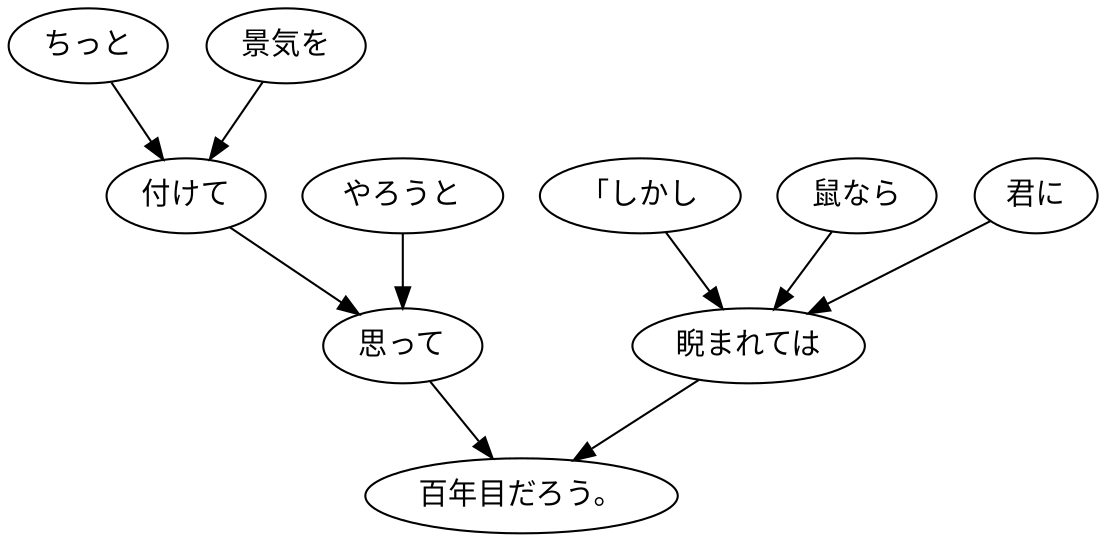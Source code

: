 digraph graph253 {
	node0 [label="ちっと"];
	node1 [label="景気を"];
	node2 [label="付けて"];
	node3 [label="やろうと"];
	node4 [label="思って"];
	node5 [label="「しかし"];
	node6 [label="鼠なら"];
	node7 [label="君に"];
	node8 [label="睨まれては"];
	node9 [label="百年目だろう。"];
	node0 -> node2;
	node1 -> node2;
	node2 -> node4;
	node3 -> node4;
	node4 -> node9;
	node5 -> node8;
	node6 -> node8;
	node7 -> node8;
	node8 -> node9;
}
